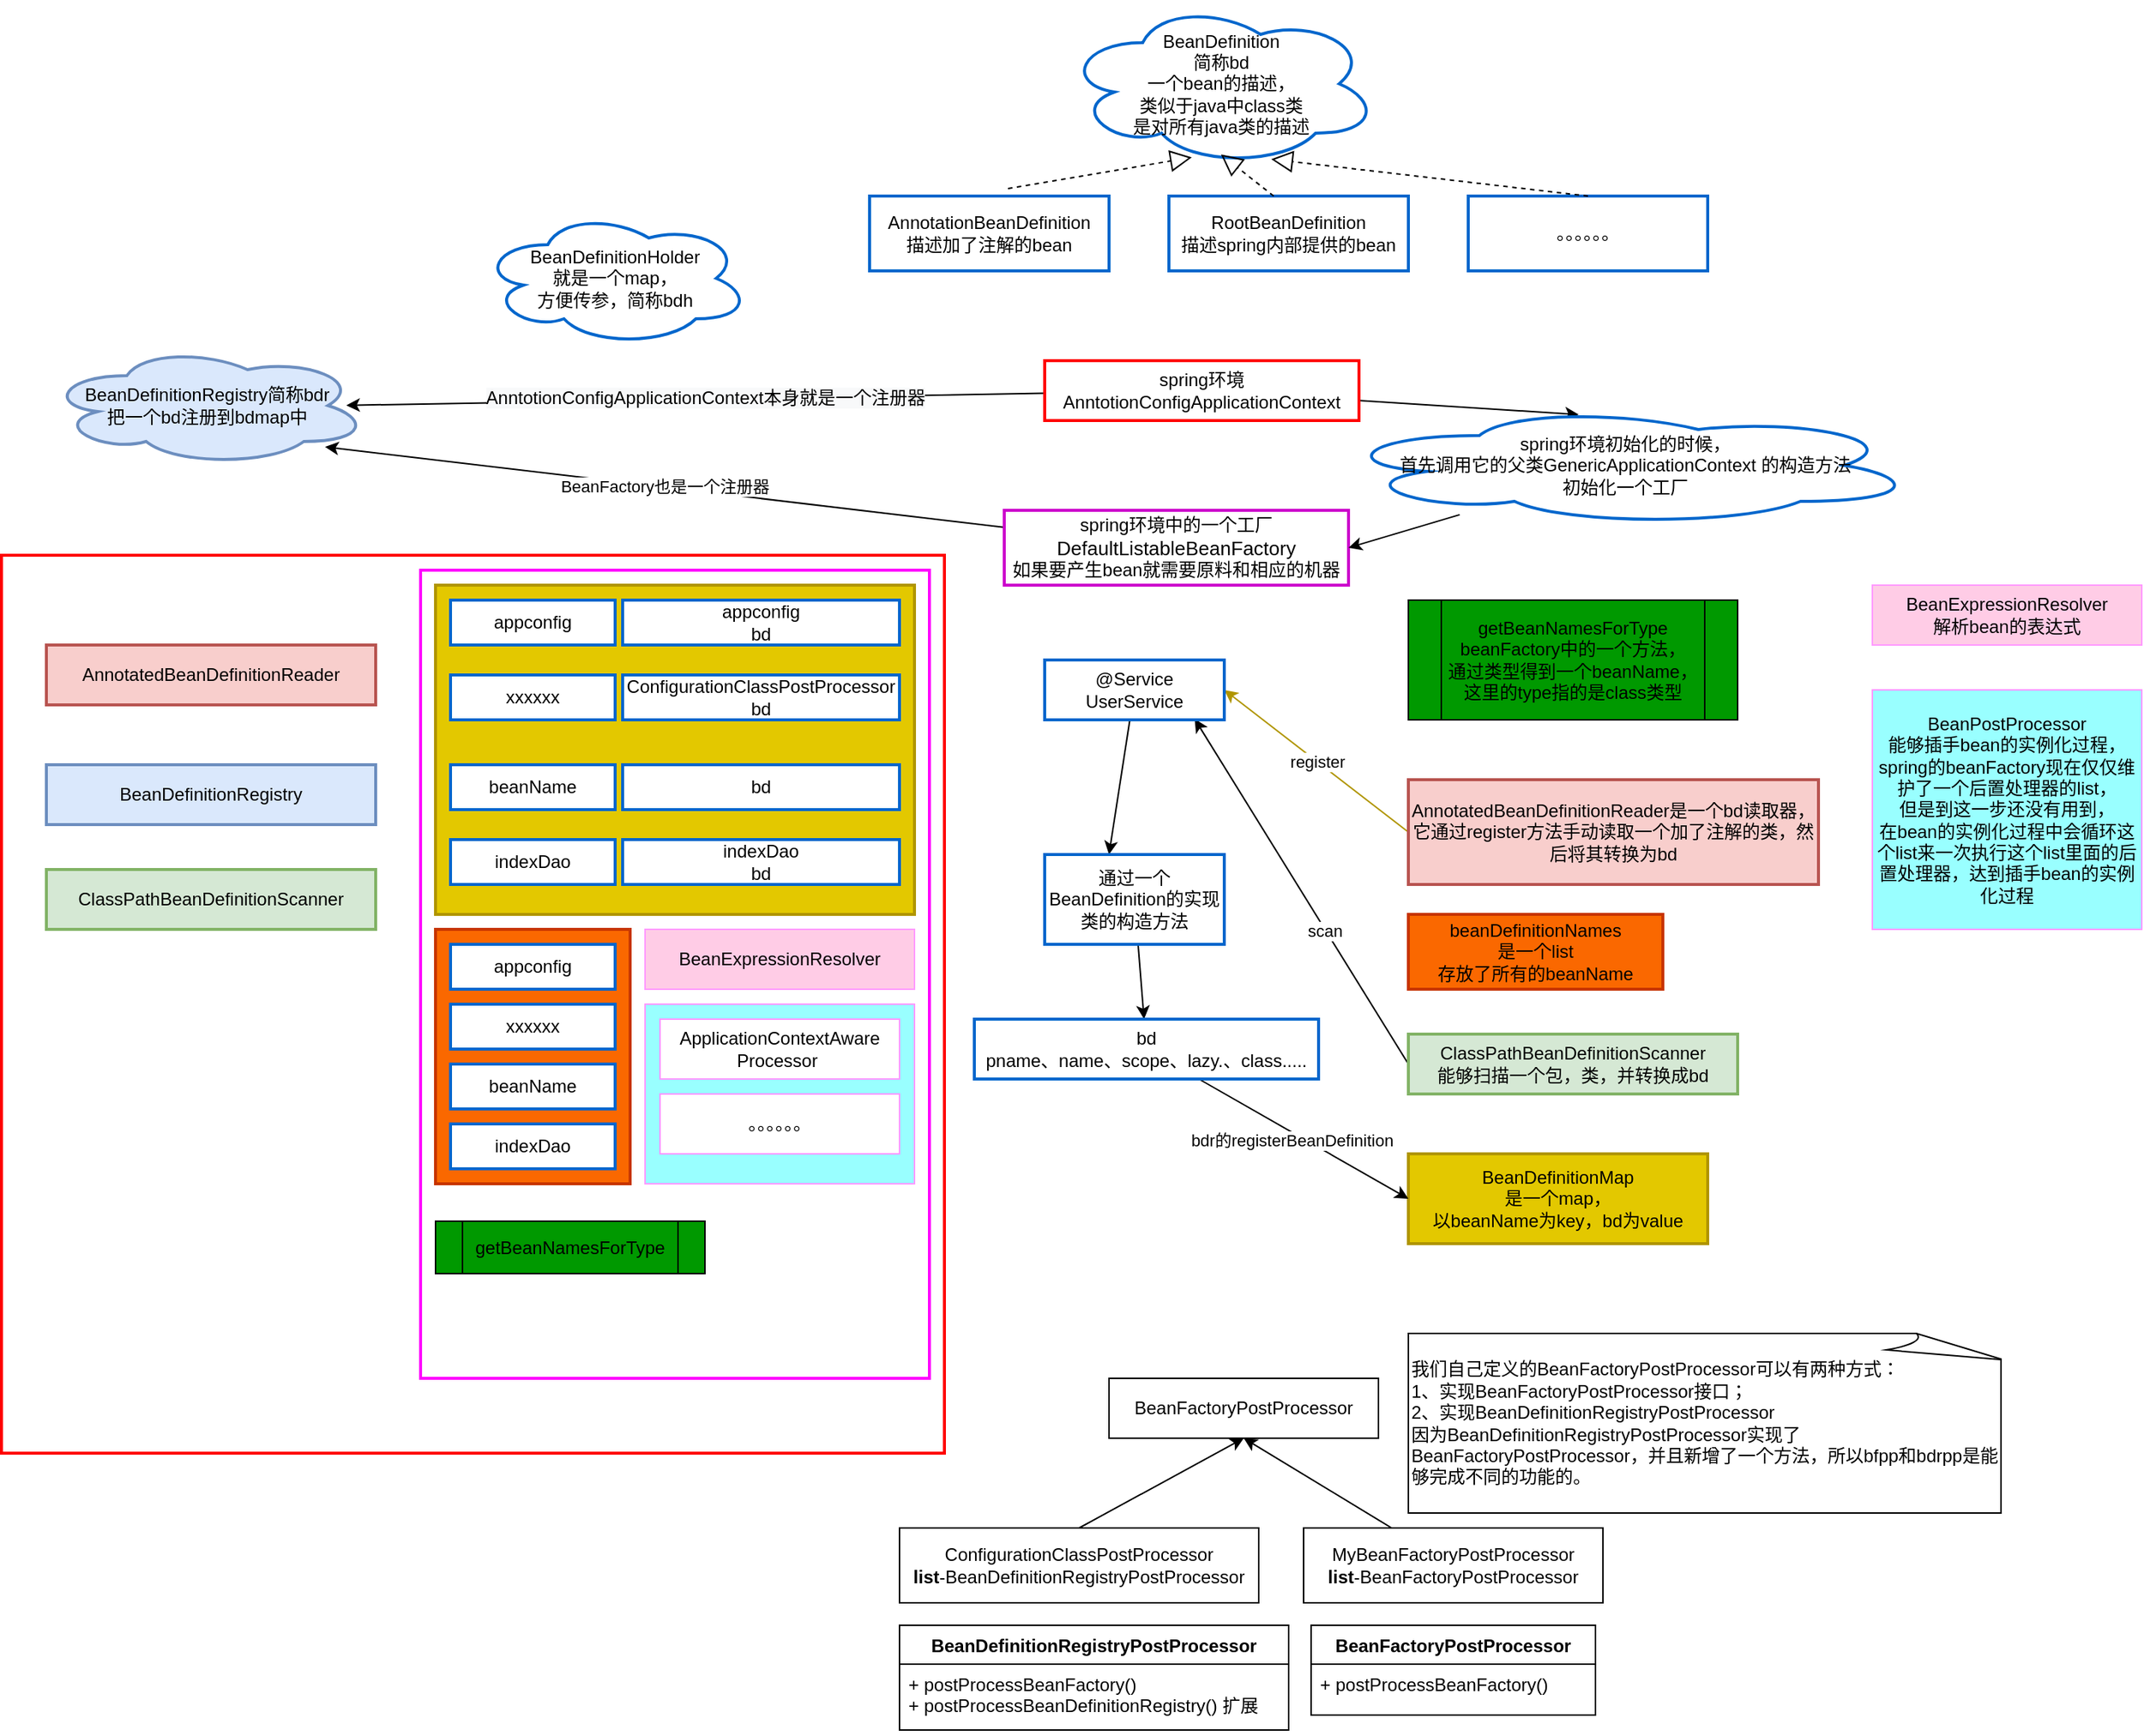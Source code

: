 <mxfile version="14.0.1" type="github">
  <diagram id="CidMBvIP4f-NS0v2727S" name="Page-1">
    <mxGraphModel dx="1502" dy="1844" grid="1" gridSize="10" guides="1" tooltips="1" connect="1" arrows="1" fold="1" page="1" pageScale="1" pageWidth="827" pageHeight="1169" math="0" shadow="0">
      <root>
        <mxCell id="0" />
        <mxCell id="1" parent="0" />
        <mxCell id="_ueLWcWFyqZesx51SNEB-1" value="" style="rounded=0;whiteSpace=wrap;html=1;strokeWidth=2;strokeColor=#FF0000;fontStyle=1" parent="1" vertex="1">
          <mxGeometry x="10" y="110" width="630" height="600" as="geometry" />
        </mxCell>
        <mxCell id="_ueLWcWFyqZesx51SNEB-64" style="edgeStyle=none;rounded=0;orthogonalLoop=1;jettySize=auto;html=1;entryX=0.42;entryY=0.075;entryDx=0;entryDy=0;entryPerimeter=0;strokeColor=#000000;" parent="1" source="_ueLWcWFyqZesx51SNEB-9" target="_ueLWcWFyqZesx51SNEB-16" edge="1">
          <mxGeometry relative="1" as="geometry" />
        </mxCell>
        <mxCell id="QpV1V6VSBO6eqogt99Tp-8" style="edgeStyle=none;rounded=0;orthogonalLoop=1;jettySize=auto;html=1;entryX=0.932;entryY=0.498;entryDx=0;entryDy=0;entryPerimeter=0;strokeWidth=1;" edge="1" parent="1" source="_ueLWcWFyqZesx51SNEB-9" target="_ueLWcWFyqZesx51SNEB-21">
          <mxGeometry relative="1" as="geometry" />
        </mxCell>
        <mxCell id="QpV1V6VSBO6eqogt99Tp-9" value="&lt;span style=&quot;font-size: 12px ; background-color: rgb(248 , 249 , 250)&quot;&gt;AnntotionConfigApplicationContext本身就是一个注册器&lt;/span&gt;" style="edgeLabel;html=1;align=center;verticalAlign=middle;resizable=0;points=[];" vertex="1" connectable="0" parent="QpV1V6VSBO6eqogt99Tp-8">
          <mxGeometry x="0.226" y="-2" relative="1" as="geometry">
            <mxPoint x="58.9" as="offset" />
          </mxGeometry>
        </mxCell>
        <mxCell id="_ueLWcWFyqZesx51SNEB-9" value="spring环境&lt;br&gt;AnntotionConfigApplicationContext" style="rounded=0;whiteSpace=wrap;html=1;strokeColor=#FF0000;strokeWidth=2;" parent="1" vertex="1">
          <mxGeometry x="707" y="-20" width="210" height="40" as="geometry" />
        </mxCell>
        <mxCell id="_ueLWcWFyqZesx51SNEB-10" value="" style="rounded=0;whiteSpace=wrap;html=1;strokeWidth=2;fillColor=none;strokeColor=#FF00FF;" parent="1" vertex="1">
          <mxGeometry x="290" y="120" width="340" height="540" as="geometry" />
        </mxCell>
        <mxCell id="QpV1V6VSBO6eqogt99Tp-7" value="BeanFactory也是一个注册器" style="rounded=0;orthogonalLoop=1;jettySize=auto;html=1;entryX=0.866;entryY=0.845;entryDx=0;entryDy=0;entryPerimeter=0;strokeWidth=1;" edge="1" parent="1" source="_ueLWcWFyqZesx51SNEB-11" target="_ueLWcWFyqZesx51SNEB-21">
          <mxGeometry relative="1" as="geometry" />
        </mxCell>
        <mxCell id="_ueLWcWFyqZesx51SNEB-11" value="spring环境中的一个工厂&lt;span style=&quot;font-size: 13px&quot;&gt;DefaultListableBeanFactory&lt;br&gt;&lt;/span&gt;如果要产生bean就需要原料和相应的机器" style="rounded=0;whiteSpace=wrap;html=1;strokeWidth=2;strokeColor=#CC00CC;" parent="1" vertex="1">
          <mxGeometry x="680" y="80" width="230" height="50" as="geometry" />
        </mxCell>
        <mxCell id="_ueLWcWFyqZesx51SNEB-13" value="" style="rounded=0;whiteSpace=wrap;html=1;strokeColor=#B09500;strokeWidth=2;fillColor=#e3c800;fontColor=#ffffff;" parent="1" vertex="1">
          <mxGeometry x="300" y="130" width="320" height="220" as="geometry" />
        </mxCell>
        <mxCell id="_ueLWcWFyqZesx51SNEB-14" value="appconfig" style="rounded=0;whiteSpace=wrap;html=1;strokeColor=#0066CC;strokeWidth=2;" parent="1" vertex="1">
          <mxGeometry x="310" y="140" width="110" height="30" as="geometry" />
        </mxCell>
        <mxCell id="_ueLWcWFyqZesx51SNEB-65" style="edgeStyle=none;rounded=0;orthogonalLoop=1;jettySize=auto;html=1;entryX=1;entryY=0.5;entryDx=0;entryDy=0;strokeColor=#000000;" parent="1" source="_ueLWcWFyqZesx51SNEB-16" target="_ueLWcWFyqZesx51SNEB-11" edge="1">
          <mxGeometry relative="1" as="geometry" />
        </mxCell>
        <mxCell id="_ueLWcWFyqZesx51SNEB-16" value="spring环境初始化的时候，&lt;br&gt;首先调用它的父类GenericApplicationContext 的构造方法&lt;br&gt;初始化一个工厂" style="ellipse;shape=cloud;whiteSpace=wrap;html=1;strokeColor=#0066CC;strokeWidth=2;" parent="1" vertex="1">
          <mxGeometry x="900" y="10" width="390" height="80" as="geometry" />
        </mxCell>
        <mxCell id="_ueLWcWFyqZesx51SNEB-17" value="AnnotatedBeanDefinitionReader" style="rounded=0;whiteSpace=wrap;html=1;strokeColor=#b85450;strokeWidth=2;fillColor=#f8cecc;" parent="1" vertex="1">
          <mxGeometry x="40" y="170" width="220" height="40" as="geometry" />
        </mxCell>
        <mxCell id="_ueLWcWFyqZesx51SNEB-54" value="register" style="orthogonalLoop=1;jettySize=auto;html=1;exitX=0;exitY=0.5;exitDx=0;exitDy=0;rounded=0;entryX=1;entryY=0.5;entryDx=0;entryDy=0;fillColor=#e3c800;strokeColor=#B09500;" parent="1" source="_ueLWcWFyqZesx51SNEB-19" target="_ueLWcWFyqZesx51SNEB-51" edge="1">
          <mxGeometry relative="1" as="geometry" />
        </mxCell>
        <mxCell id="_ueLWcWFyqZesx51SNEB-19" value="AnnotatedBeanDefinitionReader是一个bd读取器，它通过register方法手动读取一个加了注解的类，然后将其转换为bd" style="rounded=0;whiteSpace=wrap;html=1;strokeColor=#b85450;strokeWidth=2;fillColor=#f8cecc;" parent="1" vertex="1">
          <mxGeometry x="950" y="260" width="274" height="70" as="geometry" />
        </mxCell>
        <mxCell id="_ueLWcWFyqZesx51SNEB-20" value="BeanDefinitionRegistry" style="rounded=0;whiteSpace=wrap;html=1;strokeColor=#6c8ebf;strokeWidth=2;fillColor=#dae8fc;" parent="1" vertex="1">
          <mxGeometry x="40" y="250" width="220" height="40" as="geometry" />
        </mxCell>
        <mxCell id="_ueLWcWFyqZesx51SNEB-21" value="BeanDefinitionRegistry简称bdr&lt;br&gt;把一个bd注册到bdmap中" style="ellipse;shape=cloud;whiteSpace=wrap;html=1;strokeColor=#6c8ebf;strokeWidth=2;fillColor=#dae8fc;" parent="1" vertex="1">
          <mxGeometry x="40" y="-30" width="215" height="80" as="geometry" />
        </mxCell>
        <mxCell id="_ueLWcWFyqZesx51SNEB-22" value="ClassPathBeanDefinitionScanner" style="rounded=0;whiteSpace=wrap;html=1;strokeColor=#82b366;strokeWidth=2;fillColor=#d5e8d4;" parent="1" vertex="1">
          <mxGeometry x="40" y="320" width="220" height="40" as="geometry" />
        </mxCell>
        <mxCell id="_ueLWcWFyqZesx51SNEB-59" style="edgeStyle=none;rounded=0;orthogonalLoop=1;jettySize=auto;html=1;entryX=0.835;entryY=0.985;entryDx=0;entryDy=0;entryPerimeter=0;strokeColor=#000000;exitX=0;exitY=0.5;exitDx=0;exitDy=0;" parent="1" source="_ueLWcWFyqZesx51SNEB-23" target="_ueLWcWFyqZesx51SNEB-51" edge="1">
          <mxGeometry relative="1" as="geometry">
            <mxPoint x="920" y="420" as="sourcePoint" />
          </mxGeometry>
        </mxCell>
        <mxCell id="_ueLWcWFyqZesx51SNEB-60" value="scan" style="edgeLabel;html=1;align=center;verticalAlign=middle;resizable=0;points=[];" parent="_ueLWcWFyqZesx51SNEB-59" vertex="1" connectable="0">
          <mxGeometry x="-0.226" y="1" relative="1" as="geometry">
            <mxPoint y="-1" as="offset" />
          </mxGeometry>
        </mxCell>
        <mxCell id="_ueLWcWFyqZesx51SNEB-23" value="ClassPathBeanDefinitionScanner&lt;br&gt;能够扫描一个包，类，并转换成bd" style="rounded=0;whiteSpace=wrap;html=1;strokeColor=#82b366;strokeWidth=2;fillColor=#d5e8d4;" parent="1" vertex="1">
          <mxGeometry x="950" y="430" width="220" height="40" as="geometry" />
        </mxCell>
        <mxCell id="_ueLWcWFyqZesx51SNEB-24" value="BeanDefinitionHolder&lt;br&gt;就是一个map，&lt;br&gt;方便传参，简称bdh" style="ellipse;shape=cloud;whiteSpace=wrap;html=1;strokeColor=#0066CC;strokeWidth=2;" parent="1" vertex="1">
          <mxGeometry x="330" y="-120" width="180" height="90" as="geometry" />
        </mxCell>
        <mxCell id="_ueLWcWFyqZesx51SNEB-25" value="BeanDefinition&lt;br&gt;简称bd&lt;br&gt;一个bean的描述，&lt;br&gt;类似于java中class类&lt;br&gt;是对所有java类的描述" style="ellipse;shape=cloud;whiteSpace=wrap;html=1;strokeColor=#0066CC;strokeWidth=2;" parent="1" vertex="1">
          <mxGeometry x="720" y="-260" width="210" height="110" as="geometry" />
        </mxCell>
        <mxCell id="_ueLWcWFyqZesx51SNEB-27" value="AnnotationBeanDefinition&lt;br&gt;描述加了注解的bean" style="rounded=0;whiteSpace=wrap;html=1;strokeColor=#0066CC;strokeWidth=2;" parent="1" vertex="1">
          <mxGeometry x="590" y="-130" width="160" height="50" as="geometry" />
        </mxCell>
        <mxCell id="_ueLWcWFyqZesx51SNEB-29" value="RootBeanDefinition&lt;br&gt;描述spring内部提供的bean" style="rounded=0;whiteSpace=wrap;html=1;strokeColor=#0066CC;strokeWidth=2;" parent="1" vertex="1">
          <mxGeometry x="790" y="-130" width="160" height="50" as="geometry" />
        </mxCell>
        <mxCell id="_ueLWcWFyqZesx51SNEB-30" value="。。。。。。" style="rounded=0;whiteSpace=wrap;html=1;strokeColor=#0066CC;strokeWidth=2;" parent="1" vertex="1">
          <mxGeometry x="990" y="-130" width="160" height="50" as="geometry" />
        </mxCell>
        <mxCell id="_ueLWcWFyqZesx51SNEB-31" value="" style="endArrow=block;dashed=1;endFill=0;endSize=12;html=1;exitX=0.578;exitY=-0.1;exitDx=0;exitDy=0;exitPerimeter=0;entryX=0.406;entryY=0.947;entryDx=0;entryDy=0;entryPerimeter=0;" parent="1" source="_ueLWcWFyqZesx51SNEB-27" target="_ueLWcWFyqZesx51SNEB-25" edge="1">
          <mxGeometry width="160" relative="1" as="geometry">
            <mxPoint x="740" y="-150" as="sourcePoint" />
            <mxPoint x="765" y="-230" as="targetPoint" />
          </mxGeometry>
        </mxCell>
        <mxCell id="_ueLWcWFyqZesx51SNEB-32" value="" style="endArrow=block;dashed=1;endFill=0;endSize=12;html=1;exitX=0.578;exitY=-0.1;exitDx=0;exitDy=0;exitPerimeter=0;entryX=0.499;entryY=0.929;entryDx=0;entryDy=0;entryPerimeter=0;" parent="1" target="_ueLWcWFyqZesx51SNEB-25" edge="1">
          <mxGeometry width="160" relative="1" as="geometry">
            <mxPoint x="860" y="-130" as="sourcePoint" />
            <mxPoint x="931.18" y="-217.2" as="targetPoint" />
          </mxGeometry>
        </mxCell>
        <mxCell id="_ueLWcWFyqZesx51SNEB-33" value="" style="endArrow=block;dashed=1;endFill=0;endSize=12;html=1;exitX=0.5;exitY=0;exitDx=0;exitDy=0;entryX=0.659;entryY=0.958;entryDx=0;entryDy=0;entryPerimeter=0;" parent="1" source="_ueLWcWFyqZesx51SNEB-30" target="_ueLWcWFyqZesx51SNEB-25" edge="1">
          <mxGeometry width="160" relative="1" as="geometry">
            <mxPoint x="870" y="-120" as="sourcePoint" />
            <mxPoint x="774.79" y="-217.81" as="targetPoint" />
          </mxGeometry>
        </mxCell>
        <mxCell id="_ueLWcWFyqZesx51SNEB-35" value="xxxxxx" style="rounded=0;whiteSpace=wrap;html=1;strokeColor=#0066CC;strokeWidth=2;" parent="1" vertex="1">
          <mxGeometry x="310" y="190" width="110" height="30" as="geometry" />
        </mxCell>
        <mxCell id="_ueLWcWFyqZesx51SNEB-38" value="appconfig&lt;br&gt;bd" style="rounded=0;whiteSpace=wrap;html=1;strokeColor=#0066CC;strokeWidth=2;" parent="1" vertex="1">
          <mxGeometry x="425" y="140" width="185" height="30" as="geometry" />
        </mxCell>
        <mxCell id="_ueLWcWFyqZesx51SNEB-39" value="ConfigurationClassPostProcessor&lt;br&gt;bd" style="rounded=0;whiteSpace=wrap;html=1;strokeColor=#0066CC;strokeWidth=2;" parent="1" vertex="1">
          <mxGeometry x="425" y="190" width="185" height="30" as="geometry" />
        </mxCell>
        <mxCell id="_ueLWcWFyqZesx51SNEB-42" value="indexDao&lt;br&gt;bd" style="rounded=0;whiteSpace=wrap;html=1;strokeColor=#0066CC;strokeWidth=2;" parent="1" vertex="1">
          <mxGeometry x="425" y="300" width="185" height="30" as="geometry" />
        </mxCell>
        <mxCell id="_ueLWcWFyqZesx51SNEB-43" value="&lt;font color=&quot;#000000&quot;&gt;BeanDefinitionMap&lt;br&gt;是一个map，&lt;br&gt;以beanName为key，bd为value&lt;/font&gt;" style="rounded=0;whiteSpace=wrap;html=1;strokeColor=#B09500;strokeWidth=2;fillColor=#e3c800;fontColor=#ffffff;" parent="1" vertex="1">
          <mxGeometry x="950" y="510" width="200" height="60" as="geometry" />
        </mxCell>
        <mxCell id="_ueLWcWFyqZesx51SNEB-44" value="" style="rounded=0;whiteSpace=wrap;html=1;strokeColor=#C73500;strokeWidth=2;fillColor=#fa6800;fontColor=#ffffff;" parent="1" vertex="1">
          <mxGeometry x="300" y="360" width="130" height="170" as="geometry" />
        </mxCell>
        <mxCell id="_ueLWcWFyqZesx51SNEB-46" value="appconfig&lt;span style=&quot;color: rgba(0 , 0 , 0 , 0) ; font-family: monospace ; font-size: 0px&quot;&gt;%3CmxGraphModel%3E%3Croot%3E%3CmxCell%20id%3D%220%22%2F%3E%3CmxCell%20id%3D%221%22%20parent%3D%220%22%2F%3E%3CmxCell%20id%3D%222%22%20value%3D%22indexDao%22%20style%3D%22rounded%3D0%3BwhiteSpace%3Dwrap%3Bhtml%3D1%3BstrokeColor%3D%230066CC%3BstrokeWidth%3D2%3B%22%20vertex%3D%221%22%20parent%3D%221%22%3E%3CmxGeometry%20x%3D%22310%22%20y%3D%22320%22%20width%3D%22110%22%20height%3D%2230%22%20as%3D%22geometry%22%2F%3E%3C%2FmxCell%3E%3C%2Froot%3E%3C%2FmxGraphModel%3E&lt;/span&gt;" style="rounded=0;whiteSpace=wrap;html=1;strokeColor=#0066CC;strokeWidth=2;" parent="1" vertex="1">
          <mxGeometry x="310" y="370" width="110" height="30" as="geometry" />
        </mxCell>
        <mxCell id="_ueLWcWFyqZesx51SNEB-47" value="xxxxxx" style="rounded=0;whiteSpace=wrap;html=1;strokeColor=#0066CC;strokeWidth=2;" parent="1" vertex="1">
          <mxGeometry x="310" y="410" width="110" height="30" as="geometry" />
        </mxCell>
        <mxCell id="_ueLWcWFyqZesx51SNEB-48" value="beanName" style="rounded=0;whiteSpace=wrap;html=1;strokeColor=#0066CC;strokeWidth=2;" parent="1" vertex="1">
          <mxGeometry x="310" y="450" width="110" height="30" as="geometry" />
        </mxCell>
        <mxCell id="_ueLWcWFyqZesx51SNEB-49" value="indexDao" style="rounded=0;whiteSpace=wrap;html=1;strokeColor=#0066CC;strokeWidth=2;" parent="1" vertex="1">
          <mxGeometry x="310" y="490" width="110" height="30" as="geometry" />
        </mxCell>
        <mxCell id="_ueLWcWFyqZesx51SNEB-50" value="&lt;font color=&quot;#000000&quot;&gt;beanDefinitionNames&lt;br&gt;是一个list&lt;br&gt;存放了所有的beanName&lt;/font&gt;" style="rounded=0;whiteSpace=wrap;html=1;strokeColor=#C73500;strokeWidth=2;fillColor=#fa6800;fontColor=#ffffff;" parent="1" vertex="1">
          <mxGeometry x="950" y="350" width="170" height="50" as="geometry" />
        </mxCell>
        <mxCell id="_ueLWcWFyqZesx51SNEB-55" style="edgeStyle=none;rounded=0;orthogonalLoop=1;jettySize=auto;html=1;entryX=0.358;entryY=0;entryDx=0;entryDy=0;entryPerimeter=0;strokeColor=#000000;" parent="1" source="_ueLWcWFyqZesx51SNEB-51" target="_ueLWcWFyqZesx51SNEB-52" edge="1">
          <mxGeometry relative="1" as="geometry" />
        </mxCell>
        <mxCell id="_ueLWcWFyqZesx51SNEB-51" value="@Service&lt;br&gt;UserService" style="rounded=0;whiteSpace=wrap;html=1;strokeColor=#0066CC;strokeWidth=2;" parent="1" vertex="1">
          <mxGeometry x="707" y="180" width="120" height="40" as="geometry" />
        </mxCell>
        <mxCell id="_ueLWcWFyqZesx51SNEB-56" value="" style="edgeStyle=none;rounded=0;orthogonalLoop=1;jettySize=auto;html=1;strokeColor=#000000;" parent="1" source="_ueLWcWFyqZesx51SNEB-52" target="_ueLWcWFyqZesx51SNEB-53" edge="1">
          <mxGeometry relative="1" as="geometry" />
        </mxCell>
        <mxCell id="_ueLWcWFyqZesx51SNEB-52" value="通过一个BeanDefinition的实现类的构造方法" style="rounded=0;whiteSpace=wrap;html=1;strokeColor=#0066CC;strokeWidth=2;" parent="1" vertex="1">
          <mxGeometry x="707" y="310" width="120" height="60" as="geometry" />
        </mxCell>
        <mxCell id="_ueLWcWFyqZesx51SNEB-57" style="edgeStyle=none;rounded=0;orthogonalLoop=1;jettySize=auto;html=1;entryX=0;entryY=0.5;entryDx=0;entryDy=0;strokeColor=#000000;" parent="1" source="_ueLWcWFyqZesx51SNEB-53" target="_ueLWcWFyqZesx51SNEB-43" edge="1">
          <mxGeometry relative="1" as="geometry" />
        </mxCell>
        <mxCell id="_ueLWcWFyqZesx51SNEB-58" value="bdr的registerBeanDefinition" style="edgeLabel;html=1;align=center;verticalAlign=middle;resizable=0;points=[];" parent="_ueLWcWFyqZesx51SNEB-57" vertex="1" connectable="0">
          <mxGeometry x="-0.249" y="4" relative="1" as="geometry">
            <mxPoint x="7.31" y="13.75" as="offset" />
          </mxGeometry>
        </mxCell>
        <mxCell id="_ueLWcWFyqZesx51SNEB-53" value="bd&lt;br&gt;pname、name、scope、lazy.、class....." style="rounded=0;whiteSpace=wrap;html=1;strokeColor=#0066CC;strokeWidth=2;" parent="1" vertex="1">
          <mxGeometry x="660" y="420" width="230" height="40" as="geometry" />
        </mxCell>
        <mxCell id="QpV1V6VSBO6eqogt99Tp-1" value="BeanExpressionResolver" style="rounded=0;whiteSpace=wrap;html=1;strokeColor=#FF99FF;fillColor=#FFCCE6;" vertex="1" parent="1">
          <mxGeometry x="440" y="360" width="180" height="40" as="geometry" />
        </mxCell>
        <mxCell id="QpV1V6VSBO6eqogt99Tp-2" value="" style="rounded=0;whiteSpace=wrap;html=1;strokeColor=#FF99FF;fillColor=#99FFFF;" vertex="1" parent="1">
          <mxGeometry x="440" y="410" width="180" height="120" as="geometry" />
        </mxCell>
        <mxCell id="QpV1V6VSBO6eqogt99Tp-3" value="ApplicationContextAware&lt;br&gt;Processor&amp;nbsp;" style="rounded=0;whiteSpace=wrap;html=1;strokeColor=#FF99FF;fillColor=#FFFFFF;" vertex="1" parent="1">
          <mxGeometry x="450" y="420" width="160" height="40" as="geometry" />
        </mxCell>
        <mxCell id="QpV1V6VSBO6eqogt99Tp-4" value="。。。。。。" style="rounded=0;whiteSpace=wrap;html=1;strokeColor=#FF99FF;fillColor=#FFFFFF;" vertex="1" parent="1">
          <mxGeometry x="450" y="470" width="160" height="40" as="geometry" />
        </mxCell>
        <mxCell id="QpV1V6VSBO6eqogt99Tp-5" value="BeanPostProcessor&lt;br&gt;能够插手bean的实例化过程，&lt;br&gt;spring的beanFactory现在仅仅维护了一个后置处理器的list，&lt;br&gt;但是到这一步还没有用到，&lt;br&gt;在bean的实例化过程中会循环这个list来一次执行这个list里面的后置处理器，达到插手bean的实例化过程" style="rounded=0;whiteSpace=wrap;html=1;strokeColor=#FF99FF;fillColor=#99FFFF;" vertex="1" parent="1">
          <mxGeometry x="1260" y="200" width="180" height="160" as="geometry" />
        </mxCell>
        <mxCell id="QpV1V6VSBO6eqogt99Tp-6" value="BeanExpressionResolver&lt;br&gt;解析bean的表达式" style="rounded=0;whiteSpace=wrap;html=1;strokeColor=#FF99FF;fillColor=#FFCCE6;" vertex="1" parent="1">
          <mxGeometry x="1260" y="130" width="180" height="40" as="geometry" />
        </mxCell>
        <mxCell id="QpV1V6VSBO6eqogt99Tp-10" value="BeanFactoryPostProcessor" style="rounded=0;whiteSpace=wrap;html=1;fillColor=#FFFFFF;" vertex="1" parent="1">
          <mxGeometry x="750" y="660" width="180" height="40" as="geometry" />
        </mxCell>
        <mxCell id="QpV1V6VSBO6eqogt99Tp-13" style="edgeStyle=none;rounded=0;orthogonalLoop=1;jettySize=auto;html=1;exitX=0.5;exitY=0;exitDx=0;exitDy=0;entryX=0.5;entryY=1;entryDx=0;entryDy=0;strokeWidth=1;" edge="1" parent="1" source="QpV1V6VSBO6eqogt99Tp-11" target="QpV1V6VSBO6eqogt99Tp-10">
          <mxGeometry relative="1" as="geometry" />
        </mxCell>
        <mxCell id="QpV1V6VSBO6eqogt99Tp-11" value="ConfigurationClassPostProcessor&lt;br&gt;&lt;b&gt;list&lt;/b&gt;-BeanDefinitionRegistryPostProcessor" style="rounded=0;whiteSpace=wrap;html=1;fillColor=#FFFFFF;" vertex="1" parent="1">
          <mxGeometry x="610" y="760" width="240" height="50" as="geometry" />
        </mxCell>
        <mxCell id="QpV1V6VSBO6eqogt99Tp-14" style="edgeStyle=none;rounded=0;orthogonalLoop=1;jettySize=auto;html=1;strokeWidth=1;entryX=0.5;entryY=1;entryDx=0;entryDy=0;" edge="1" parent="1" source="QpV1V6VSBO6eqogt99Tp-12" target="QpV1V6VSBO6eqogt99Tp-10">
          <mxGeometry relative="1" as="geometry">
            <mxPoint x="848" y="710" as="targetPoint" />
          </mxGeometry>
        </mxCell>
        <mxCell id="QpV1V6VSBO6eqogt99Tp-12" value="MyBeanFactoryPostProcessor&lt;br&gt;&lt;b&gt;list&lt;/b&gt;-BeanFactoryPostProcessor" style="rounded=0;whiteSpace=wrap;html=1;fillColor=#FFFFFF;" vertex="1" parent="1">
          <mxGeometry x="880" y="760" width="200" height="50" as="geometry" />
        </mxCell>
        <mxCell id="QpV1V6VSBO6eqogt99Tp-15" value="我们自己定义的BeanFactoryPostProcessor可以有两种方式：&lt;br&gt;1、实现BeanFactoryPostProcessor接口；&lt;br&gt;2、实现BeanDefinitionRegistryPostProcessor&lt;br&gt;因为BeanDefinitionRegistryPostProcessor实现了BeanFactoryPostProcessor，并且新增了一个方法，所以bfpp和bdrpp是能够完成不同的功能的。" style="whiteSpace=wrap;html=1;shape=mxgraph.basic.document;strokeColor=#000000;fillColor=#FFFFFF;align=left;" vertex="1" parent="1">
          <mxGeometry x="950" y="630" width="400" height="120" as="geometry" />
        </mxCell>
        <mxCell id="QpV1V6VSBO6eqogt99Tp-23" value="BeanDefinitionRegistryPostProcessor" style="swimlane;fontStyle=1;align=center;verticalAlign=top;childLayout=stackLayout;horizontal=1;startSize=26;horizontalStack=0;resizeParent=1;resizeParentMax=0;resizeLast=0;collapsible=1;marginBottom=0;strokeColor=#000000;fillColor=#FFFFFF;" vertex="1" parent="1">
          <mxGeometry x="610" y="825" width="260" height="70" as="geometry" />
        </mxCell>
        <mxCell id="QpV1V6VSBO6eqogt99Tp-26" value="+ postProcessBeanFactory()&#xa;+ postProcessBeanDefinitionRegistry() 扩展&#xa;" style="text;strokeColor=none;fillColor=none;align=left;verticalAlign=top;spacingLeft=4;spacingRight=4;overflow=hidden;rotatable=0;points=[[0,0.5],[1,0.5]];portConstraint=eastwest;" vertex="1" parent="QpV1V6VSBO6eqogt99Tp-23">
          <mxGeometry y="26" width="260" height="44" as="geometry" />
        </mxCell>
        <mxCell id="QpV1V6VSBO6eqogt99Tp-27" value="BeanFactoryPostProcessor" style="swimlane;fontStyle=1;align=center;verticalAlign=top;childLayout=stackLayout;horizontal=1;startSize=26;horizontalStack=0;resizeParent=1;resizeParentMax=0;resizeLast=0;collapsible=1;marginBottom=0;strokeColor=#000000;fillColor=#FFFFFF;" vertex="1" parent="1">
          <mxGeometry x="885" y="825" width="190" height="60" as="geometry">
            <mxRectangle x="620" y="926" width="190" height="26" as="alternateBounds" />
          </mxGeometry>
        </mxCell>
        <mxCell id="QpV1V6VSBO6eqogt99Tp-30" value="+ postProcessBeanFactory()" style="text;strokeColor=none;fillColor=none;align=left;verticalAlign=top;spacingLeft=4;spacingRight=4;overflow=hidden;rotatable=0;points=[[0,0.5],[1,0.5]];portConstraint=eastwest;" vertex="1" parent="QpV1V6VSBO6eqogt99Tp-27">
          <mxGeometry y="26" width="190" height="34" as="geometry" />
        </mxCell>
        <mxCell id="QpV1V6VSBO6eqogt99Tp-34" value="bd" style="rounded=0;whiteSpace=wrap;html=1;strokeColor=#0066CC;strokeWidth=2;" vertex="1" parent="1">
          <mxGeometry x="425" y="250" width="185" height="30" as="geometry" />
        </mxCell>
        <mxCell id="QpV1V6VSBO6eqogt99Tp-35" value="beanName" style="rounded=0;whiteSpace=wrap;html=1;strokeColor=#0066CC;strokeWidth=2;" vertex="1" parent="1">
          <mxGeometry x="310" y="250" width="110" height="30" as="geometry" />
        </mxCell>
        <mxCell id="QpV1V6VSBO6eqogt99Tp-36" value="indexDao" style="rounded=0;whiteSpace=wrap;html=1;strokeColor=#0066CC;strokeWidth=2;" vertex="1" parent="1">
          <mxGeometry x="310" y="300" width="110" height="30" as="geometry" />
        </mxCell>
        <mxCell id="QpV1V6VSBO6eqogt99Tp-37" value="getBeanNamesForType" style="shape=process;whiteSpace=wrap;html=1;backgroundOutline=1;strokeColor=#000000;fillColor=#009900;" vertex="1" parent="1">
          <mxGeometry x="300" y="555" width="180" height="35" as="geometry" />
        </mxCell>
        <mxCell id="QpV1V6VSBO6eqogt99Tp-38" value="getBeanNamesForType&lt;br&gt;beanFactory中的一个方法，&lt;br&gt;通过类型得到一个beanName，&lt;br&gt;这里的type指的是class类型" style="shape=process;whiteSpace=wrap;html=1;backgroundOutline=1;strokeColor=#000000;fillColor=#009900;" vertex="1" parent="1">
          <mxGeometry x="950" y="140" width="220" height="80" as="geometry" />
        </mxCell>
      </root>
    </mxGraphModel>
  </diagram>
</mxfile>
